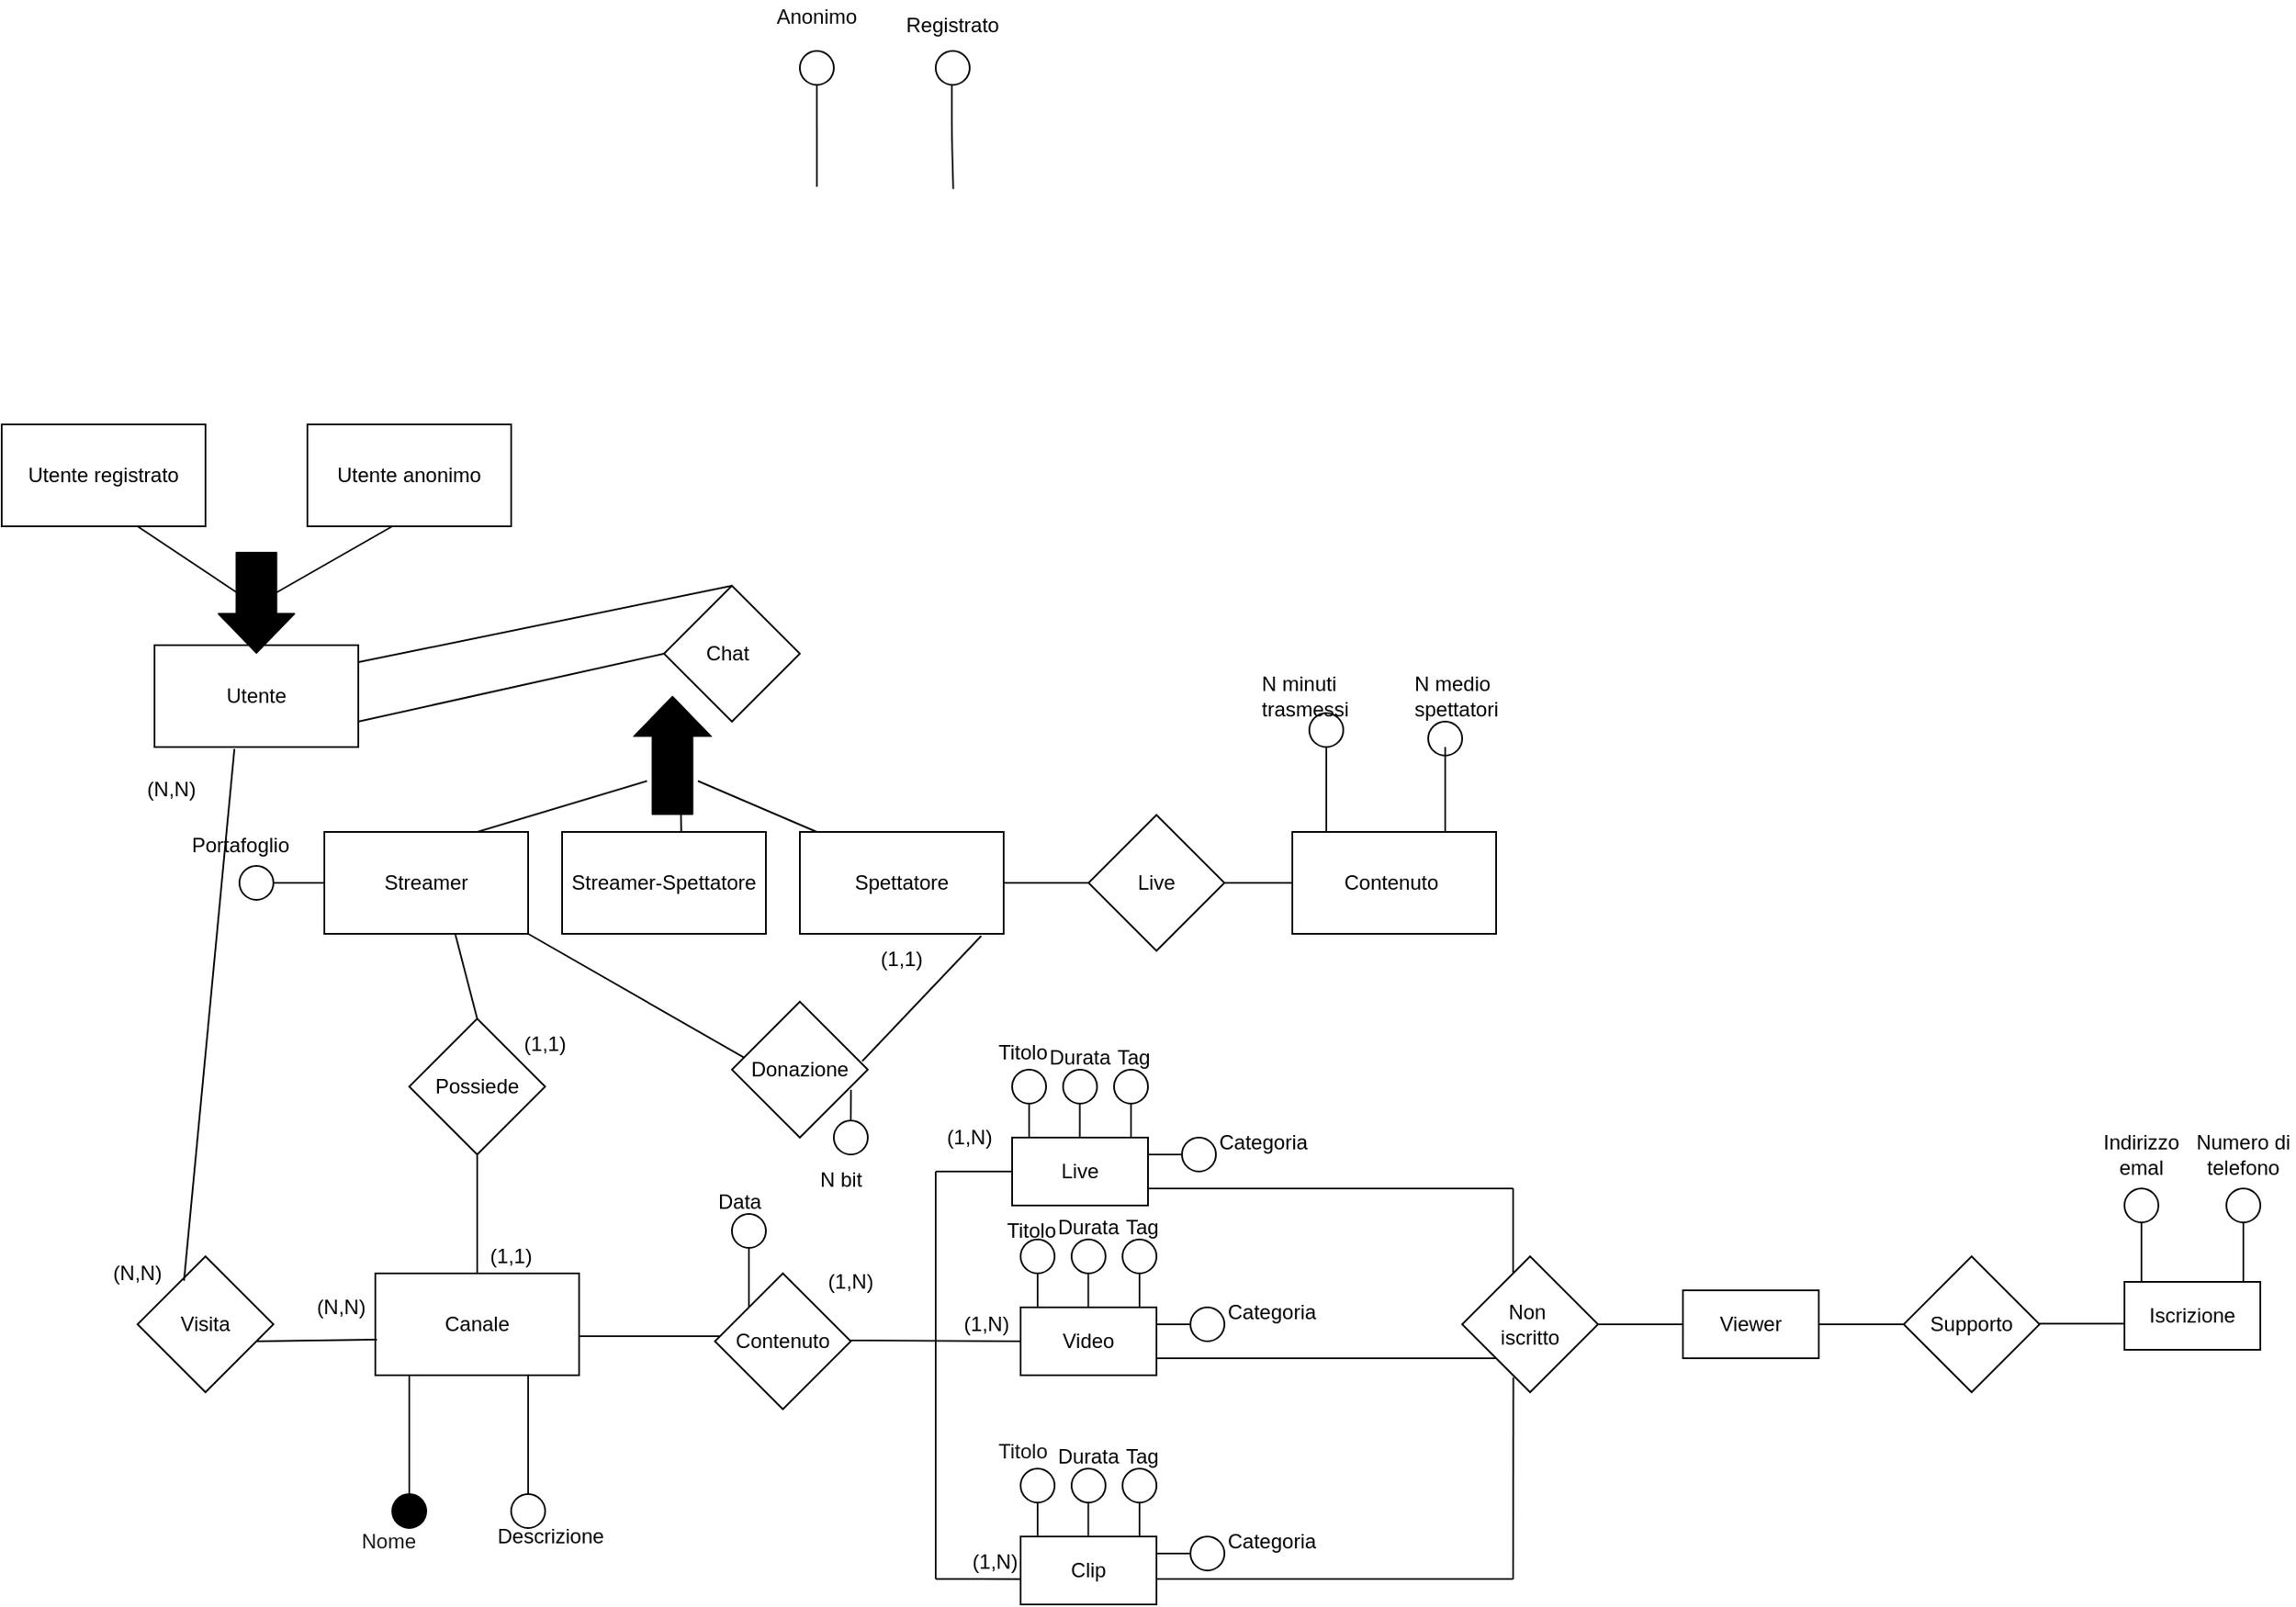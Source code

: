 <mxfile version="22.0.2" type="device">
  <diagram name="Page-1" id="MS3F0-jO2fXdgPo8Lo6S">
    <mxGraphModel dx="1390" dy="879" grid="1" gridSize="10" guides="1" tooltips="1" connect="1" arrows="1" fold="1" page="1" pageScale="1" pageWidth="850" pageHeight="1100" math="0" shadow="0">
      <root>
        <mxCell id="0" />
        <mxCell id="1" parent="0" />
        <mxCell id="3IenMItIxv0-lteJ33fJ-1" value="" style="rounded=0;whiteSpace=wrap;html=1;" parent="1" vertex="1">
          <mxGeometry x="130" y="450" width="120" height="60" as="geometry" />
        </mxCell>
        <mxCell id="3IenMItIxv0-lteJ33fJ-2" value="Utente" style="text;html=1;strokeColor=none;fillColor=none;align=center;verticalAlign=middle;whiteSpace=wrap;rounded=0;" parent="1" vertex="1">
          <mxGeometry x="160" y="465" width="60" height="30" as="geometry" />
        </mxCell>
        <mxCell id="3IenMItIxv0-lteJ33fJ-3" value="" style="shape=flexArrow;endArrow=classic;html=1;width=23.529;endSize=7.318;fillColor=#000000;strokeColor=#000000;" parent="1" edge="1">
          <mxGeometry width="50" height="50" relative="1" as="geometry">
            <mxPoint x="435" y="550" as="sourcePoint" />
            <mxPoint x="435" y="480" as="targetPoint" />
            <Array as="points">
              <mxPoint x="435" y="510" />
            </Array>
          </mxGeometry>
        </mxCell>
        <mxCell id="3IenMItIxv0-lteJ33fJ-4" value="Spettatore" style="rounded=0;whiteSpace=wrap;html=1;" parent="1" vertex="1">
          <mxGeometry x="510" y="560" width="120" height="60" as="geometry" />
        </mxCell>
        <mxCell id="3IenMItIxv0-lteJ33fJ-5" value="Streamer-Spettatore" style="rounded=0;whiteSpace=wrap;html=1;" parent="1" vertex="1">
          <mxGeometry x="370" y="560" width="120" height="60" as="geometry" />
        </mxCell>
        <mxCell id="3IenMItIxv0-lteJ33fJ-6" value="Streamer" style="rounded=0;whiteSpace=wrap;html=1;" parent="1" vertex="1">
          <mxGeometry x="230" y="560" width="120" height="60" as="geometry" />
        </mxCell>
        <mxCell id="3IenMItIxv0-lteJ33fJ-7" value="" style="endArrow=none;html=1;strokeColor=#0D0D0D;strokeWidth=1;" parent="1" edge="1">
          <mxGeometry width="50" height="50" relative="1" as="geometry">
            <mxPoint x="320" y="560" as="sourcePoint" />
            <mxPoint x="420" y="530" as="targetPoint" />
          </mxGeometry>
        </mxCell>
        <mxCell id="3IenMItIxv0-lteJ33fJ-8" value="" style="endArrow=none;html=1;strokeColor=#030303;strokeWidth=1;" parent="1" edge="1">
          <mxGeometry width="50" height="50" relative="1" as="geometry">
            <mxPoint x="520" y="560" as="sourcePoint" />
            <mxPoint x="450" y="530" as="targetPoint" />
            <Array as="points" />
          </mxGeometry>
        </mxCell>
        <mxCell id="3IenMItIxv0-lteJ33fJ-9" value="&lt;font color=&quot;#080808&quot;&gt;Anonimo&lt;/font&gt;" style="text;html=1;align=center;verticalAlign=middle;whiteSpace=wrap;rounded=0;" parent="1" vertex="1">
          <mxGeometry x="485" y="70" width="70" height="20" as="geometry" />
        </mxCell>
        <mxCell id="3IenMItIxv0-lteJ33fJ-10" value="" style="endArrow=none;html=1;fontColor=default;labelBackgroundColor=default;strokeColor=#121212;strokeWidth=1;exitX=0.836;exitY=0.022;exitDx=0;exitDy=0;exitPerimeter=0;" parent="1" edge="1">
          <mxGeometry width="50" height="50" relative="1" as="geometry">
            <mxPoint x="600.32" y="181.32" as="sourcePoint" />
            <mxPoint x="599.5" y="120" as="targetPoint" />
            <Array as="points">
              <mxPoint x="599.5" y="150" />
            </Array>
          </mxGeometry>
        </mxCell>
        <mxCell id="3IenMItIxv0-lteJ33fJ-11" value="&lt;font color=&quot;#000000&quot;&gt;Registrato&lt;/font&gt;" style="text;html=1;strokeColor=none;fillColor=none;align=center;verticalAlign=middle;whiteSpace=wrap;rounded=0;" parent="1" vertex="1">
          <mxGeometry x="570" y="70" width="60" height="30" as="geometry" />
        </mxCell>
        <mxCell id="3IenMItIxv0-lteJ33fJ-12" value="Canale&lt;br&gt;" style="rounded=0;whiteSpace=wrap;html=1;" parent="1" vertex="1">
          <mxGeometry x="260" y="820" width="120" height="60" as="geometry" />
        </mxCell>
        <mxCell id="3IenMItIxv0-lteJ33fJ-13" value="" style="rhombus;whiteSpace=wrap;html=1;" parent="1" vertex="1">
          <mxGeometry x="280" y="670" width="80" height="80" as="geometry" />
        </mxCell>
        <mxCell id="3IenMItIxv0-lteJ33fJ-14" value="" style="endArrow=none;html=1;entryX=0.642;entryY=1;entryDx=0;entryDy=0;strokeColor=#050505;strokeWidth=1;exitX=0.5;exitY=0;exitDx=0;exitDy=0;entryPerimeter=0;" parent="1" source="3IenMItIxv0-lteJ33fJ-13" target="3IenMItIxv0-lteJ33fJ-6" edge="1">
          <mxGeometry width="50" height="50" relative="1" as="geometry">
            <mxPoint x="320" y="670" as="sourcePoint" />
            <mxPoint x="360" y="630" as="targetPoint" />
          </mxGeometry>
        </mxCell>
        <mxCell id="3IenMItIxv0-lteJ33fJ-15" value="" style="endArrow=none;html=1;entryX=0.5;entryY=1;entryDx=0;entryDy=0;strokeColor=#080808;exitX=0.5;exitY=0;exitDx=0;exitDy=0;strokeWidth=1;" parent="1" source="3IenMItIxv0-lteJ33fJ-12" target="3IenMItIxv0-lteJ33fJ-13" edge="1">
          <mxGeometry width="50" height="50" relative="1" as="geometry">
            <mxPoint x="320" y="810" as="sourcePoint" />
            <mxPoint x="330" y="760" as="targetPoint" />
            <Array as="points" />
          </mxGeometry>
        </mxCell>
        <mxCell id="3IenMItIxv0-lteJ33fJ-16" value="Possiede" style="text;html=1;strokeColor=none;fillColor=none;align=center;verticalAlign=middle;whiteSpace=wrap;rounded=0;" parent="1" vertex="1">
          <mxGeometry x="290" y="695" width="60" height="30" as="geometry" />
        </mxCell>
        <mxCell id="3IenMItIxv0-lteJ33fJ-17" value="" style="endArrow=none;html=1;" parent="1" edge="1">
          <mxGeometry width="50" height="50" relative="1" as="geometry">
            <mxPoint x="270" y="940" as="sourcePoint" />
            <mxPoint x="270" y="940" as="targetPoint" />
          </mxGeometry>
        </mxCell>
        <mxCell id="3IenMItIxv0-lteJ33fJ-18" value="" style="endArrow=none;html=1;fontColor=default;labelBackgroundColor=default;strokeColor=#121212;strokeWidth=1;exitX=0.167;exitY=0;exitDx=0;exitDy=0;exitPerimeter=0;" parent="1" edge="1">
          <mxGeometry width="50" height="50" relative="1" as="geometry">
            <mxPoint x="520.04" y="180" as="sourcePoint" />
            <mxPoint x="520" y="120" as="targetPoint" />
            <Array as="points" />
          </mxGeometry>
        </mxCell>
        <mxCell id="3IenMItIxv0-lteJ33fJ-19" value="" style="ellipse;whiteSpace=wrap;html=1;aspect=fixed;fillColor=none;strokeColor=#000000;" parent="1" vertex="1">
          <mxGeometry x="510" y="100" width="20" height="20" as="geometry" />
        </mxCell>
        <mxCell id="3IenMItIxv0-lteJ33fJ-20" value="" style="ellipse;whiteSpace=wrap;html=1;aspect=fixed;fillColor=none;strokeColor=#000000;" parent="1" vertex="1">
          <mxGeometry x="590" y="100" width="20" height="20" as="geometry" />
        </mxCell>
        <mxCell id="3IenMItIxv0-lteJ33fJ-21" value="" style="endArrow=none;html=1;fontColor=default;labelBackgroundColor=default;strokeColor=#121212;strokeWidth=1;entryX=0;entryY=0.5;entryDx=0;entryDy=0;" parent="1" target="3IenMItIxv0-lteJ33fJ-6" edge="1">
          <mxGeometry width="50" height="50" relative="1" as="geometry">
            <mxPoint x="200" y="590" as="sourcePoint" />
            <mxPoint x="210" y="570" as="targetPoint" />
            <Array as="points" />
          </mxGeometry>
        </mxCell>
        <mxCell id="3IenMItIxv0-lteJ33fJ-22" value="" style="ellipse;whiteSpace=wrap;html=1;aspect=fixed;fillColor=none;strokeColor=#000000;" parent="1" vertex="1">
          <mxGeometry x="180" y="580" width="20" height="20" as="geometry" />
        </mxCell>
        <mxCell id="3IenMItIxv0-lteJ33fJ-23" value="&lt;font color=&quot;#000000&quot;&gt;Portafoglio&lt;br&gt;&lt;br&gt;&lt;/font&gt;" style="text;html=1;strokeColor=none;fillColor=none;align=left;verticalAlign=middle;whiteSpace=wrap;rounded=0;" parent="1" vertex="1">
          <mxGeometry x="150" y="560" width="60" height="30" as="geometry" />
        </mxCell>
        <mxCell id="3IenMItIxv0-lteJ33fJ-24" value="" style="endArrow=none;html=1;fontColor=default;labelBackgroundColor=default;strokeColor=#121212;strokeWidth=1;" parent="1" edge="1">
          <mxGeometry width="50" height="50" relative="1" as="geometry">
            <mxPoint x="280" y="950" as="sourcePoint" />
            <mxPoint x="280" y="880" as="targetPoint" />
            <Array as="points" />
          </mxGeometry>
        </mxCell>
        <mxCell id="3IenMItIxv0-lteJ33fJ-25" value="" style="endArrow=none;html=1;fontColor=default;labelBackgroundColor=default;strokeColor=#121212;strokeWidth=1;" parent="1" edge="1">
          <mxGeometry width="50" height="50" relative="1" as="geometry">
            <mxPoint x="350" y="950" as="sourcePoint" />
            <mxPoint x="350" y="880" as="targetPoint" />
            <Array as="points" />
          </mxGeometry>
        </mxCell>
        <mxCell id="3IenMItIxv0-lteJ33fJ-26" value="&lt;font color=&quot;#1a1a1a&quot;&gt;Nome&lt;br&gt;&lt;br&gt;&lt;/font&gt;" style="text;html=1;strokeColor=none;fillColor=none;align=left;verticalAlign=middle;whiteSpace=wrap;rounded=0;" parent="1" vertex="1">
          <mxGeometry x="250" y="970" width="60" height="30" as="geometry" />
        </mxCell>
        <mxCell id="3IenMItIxv0-lteJ33fJ-27" value="&lt;font color=&quot;#000000&quot;&gt;Descrizione&lt;/font&gt;" style="text;html=1;strokeColor=none;fillColor=none;align=left;verticalAlign=middle;whiteSpace=wrap;rounded=0;" parent="1" vertex="1">
          <mxGeometry x="330" y="960" width="60" height="30" as="geometry" />
        </mxCell>
        <mxCell id="3IenMItIxv0-lteJ33fJ-28" value="" style="ellipse;whiteSpace=wrap;html=1;aspect=fixed;fillColor=#000000;strokeColor=#000000;" parent="1" vertex="1">
          <mxGeometry x="270" y="950" width="20" height="20" as="geometry" />
        </mxCell>
        <mxCell id="3IenMItIxv0-lteJ33fJ-29" value="" style="endArrow=none;html=1;fontColor=default;labelBackgroundColor=default;strokeColor=#121212;strokeWidth=1;" parent="1" edge="1">
          <mxGeometry width="50" height="50" relative="1" as="geometry">
            <mxPoint x="470" y="857" as="sourcePoint" />
            <mxPoint x="380" y="857" as="targetPoint" />
            <Array as="points" />
          </mxGeometry>
        </mxCell>
        <mxCell id="3IenMItIxv0-lteJ33fJ-30" value="" style="rhombus;whiteSpace=wrap;html=1;" parent="1" vertex="1">
          <mxGeometry x="460" y="820" width="80" height="80" as="geometry" />
        </mxCell>
        <mxCell id="3IenMItIxv0-lteJ33fJ-31" value="Contenuto" style="text;html=1;strokeColor=none;fillColor=none;align=center;verticalAlign=middle;whiteSpace=wrap;rounded=0;" parent="1" vertex="1">
          <mxGeometry x="470" y="845" width="60" height="30" as="geometry" />
        </mxCell>
        <mxCell id="3IenMItIxv0-lteJ33fJ-32" value="" style="endArrow=none;html=1;fontColor=default;labelBackgroundColor=default;strokeColor=#121212;strokeWidth=1;entryX=0.5;entryY=1;entryDx=0;entryDy=0;" parent="1" target="3IenMItIxv0-lteJ33fJ-33" edge="1">
          <mxGeometry width="50" height="50" relative="1" as="geometry">
            <mxPoint x="480" y="840" as="sourcePoint" />
            <mxPoint x="480" y="800" as="targetPoint" />
            <Array as="points" />
          </mxGeometry>
        </mxCell>
        <mxCell id="3IenMItIxv0-lteJ33fJ-33" value="" style="ellipse;whiteSpace=wrap;html=1;aspect=fixed;fillColor=none;strokeColor=#000000;" parent="1" vertex="1">
          <mxGeometry x="470" y="785" width="20" height="20" as="geometry" />
        </mxCell>
        <mxCell id="3IenMItIxv0-lteJ33fJ-34" value="&lt;font color=&quot;#000000&quot;&gt;Data&lt;br&gt;&lt;br&gt;&lt;/font&gt;" style="text;html=1;strokeColor=none;fillColor=none;align=left;verticalAlign=middle;whiteSpace=wrap;rounded=0;" parent="1" vertex="1">
          <mxGeometry x="460" y="770" width="60" height="30" as="geometry" />
        </mxCell>
        <mxCell id="3IenMItIxv0-lteJ33fJ-35" value="" style="endArrow=none;html=1;strokeColor=#030303;strokeWidth=1;" parent="1" edge="1">
          <mxGeometry width="50" height="50" relative="1" as="geometry">
            <mxPoint x="690" y="590" as="sourcePoint" />
            <mxPoint x="630" y="590" as="targetPoint" />
            <Array as="points" />
          </mxGeometry>
        </mxCell>
        <mxCell id="3IenMItIxv0-lteJ33fJ-36" value="" style="rhombus;whiteSpace=wrap;html=1;" parent="1" vertex="1">
          <mxGeometry x="680" y="550" width="80" height="80" as="geometry" />
        </mxCell>
        <mxCell id="3IenMItIxv0-lteJ33fJ-37" value="Live" style="text;html=1;strokeColor=none;fillColor=none;align=center;verticalAlign=middle;whiteSpace=wrap;rounded=0;" parent="1" vertex="1">
          <mxGeometry x="690" y="575" width="60" height="30" as="geometry" />
        </mxCell>
        <mxCell id="3IenMItIxv0-lteJ33fJ-38" value="" style="endArrow=none;html=1;strokeColor=#030303;strokeWidth=1;" parent="1" edge="1">
          <mxGeometry width="50" height="50" relative="1" as="geometry">
            <mxPoint x="800" y="590" as="sourcePoint" />
            <mxPoint x="760" y="590" as="targetPoint" />
            <Array as="points" />
          </mxGeometry>
        </mxCell>
        <mxCell id="3IenMItIxv0-lteJ33fJ-39" value="Contenuto&amp;nbsp;" style="rounded=0;whiteSpace=wrap;html=1;" parent="1" vertex="1">
          <mxGeometry x="800" y="560" width="120" height="60" as="geometry" />
        </mxCell>
        <mxCell id="3IenMItIxv0-lteJ33fJ-40" value="" style="endArrow=none;html=1;strokeColor=#030303;strokeWidth=1;exitX=0.585;exitY=0.008;exitDx=0;exitDy=0;exitPerimeter=0;" parent="1" source="3IenMItIxv0-lteJ33fJ-5" edge="1">
          <mxGeometry width="50" height="50" relative="1" as="geometry">
            <mxPoint x="510" y="590" as="sourcePoint" />
            <mxPoint x="440" y="550" as="targetPoint" />
            <Array as="points" />
          </mxGeometry>
        </mxCell>
        <mxCell id="3IenMItIxv0-lteJ33fJ-41" value="" style="endArrow=none;html=1;fontColor=default;labelBackgroundColor=default;strokeColor=#121212;strokeWidth=2;" parent="1" source="3IenMItIxv0-lteJ33fJ-46" edge="1">
          <mxGeometry width="50" height="50" relative="1" as="geometry">
            <mxPoint x="820" y="560" as="sourcePoint" />
            <mxPoint x="820" y="500" as="targetPoint" />
            <Array as="points" />
          </mxGeometry>
        </mxCell>
        <mxCell id="3IenMItIxv0-lteJ33fJ-42" value="" style="endArrow=none;html=1;fontColor=default;labelBackgroundColor=default;strokeColor=#121212;strokeWidth=1;exitX=0.75;exitY=0;exitDx=0;exitDy=0;" parent="1" source="3IenMItIxv0-lteJ33fJ-39" edge="1">
          <mxGeometry width="50" height="50" relative="1" as="geometry">
            <mxPoint x="840" y="580" as="sourcePoint" />
            <mxPoint x="890" y="510" as="targetPoint" />
            <Array as="points" />
          </mxGeometry>
        </mxCell>
        <mxCell id="3IenMItIxv0-lteJ33fJ-43" value="&lt;font color=&quot;#000000&quot;&gt;N minuti&lt;br&gt;trasmessi&lt;br&gt;&lt;/font&gt;" style="text;html=1;strokeColor=none;fillColor=none;align=left;verticalAlign=middle;whiteSpace=wrap;rounded=0;" parent="1" vertex="1">
          <mxGeometry x="780" y="465" width="60" height="30" as="geometry" />
        </mxCell>
        <mxCell id="3IenMItIxv0-lteJ33fJ-44" value="&lt;font color=&quot;#000000&quot;&gt;N medio&lt;br&gt;spettatori&lt;br&gt;&lt;/font&gt;" style="text;html=1;strokeColor=none;fillColor=none;align=left;verticalAlign=middle;whiteSpace=wrap;rounded=0;" parent="1" vertex="1">
          <mxGeometry x="870" y="465" width="60" height="30" as="geometry" />
        </mxCell>
        <mxCell id="3IenMItIxv0-lteJ33fJ-45" value="" style="endArrow=none;html=1;fontColor=default;labelBackgroundColor=default;strokeColor=#121212;strokeWidth=1;" parent="1" target="3IenMItIxv0-lteJ33fJ-46" edge="1">
          <mxGeometry width="50" height="50" relative="1" as="geometry">
            <mxPoint x="820" y="560" as="sourcePoint" />
            <mxPoint x="820" y="500" as="targetPoint" />
            <Array as="points">
              <mxPoint x="820" y="530" />
            </Array>
          </mxGeometry>
        </mxCell>
        <mxCell id="3IenMItIxv0-lteJ33fJ-46" value="" style="ellipse;whiteSpace=wrap;html=1;aspect=fixed;fillColor=none;strokeColor=#000000;" parent="1" vertex="1">
          <mxGeometry x="810" y="490" width="20" height="20" as="geometry" />
        </mxCell>
        <mxCell id="3IenMItIxv0-lteJ33fJ-47" value="" style="ellipse;whiteSpace=wrap;html=1;aspect=fixed;fillColor=none;strokeColor=#000000;" parent="1" vertex="1">
          <mxGeometry x="880" y="495" width="20" height="20" as="geometry" />
        </mxCell>
        <mxCell id="3IenMItIxv0-lteJ33fJ-48" value="" style="ellipse;whiteSpace=wrap;html=1;aspect=fixed;fillColor=none;strokeColor=#000000;" parent="1" vertex="1">
          <mxGeometry x="340" y="950" width="20" height="20" as="geometry" />
        </mxCell>
        <mxCell id="3IenMItIxv0-lteJ33fJ-49" value="" style="endArrow=none;html=1;fontColor=default;labelBackgroundColor=default;strokeColor=#121212;strokeWidth=1;entryX=1.017;entryY=0.617;entryDx=0;entryDy=0;entryPerimeter=0;" parent="1" edge="1">
          <mxGeometry width="50" height="50" relative="1" as="geometry">
            <mxPoint x="640" y="860" as="sourcePoint" />
            <mxPoint x="540" y="859.5" as="targetPoint" />
            <Array as="points" />
          </mxGeometry>
        </mxCell>
        <mxCell id="3IenMItIxv0-lteJ33fJ-50" value="" style="endArrow=none;html=1;fontColor=default;labelBackgroundColor=default;strokeColor=#121212;strokeWidth=1;" parent="1" edge="1">
          <mxGeometry width="50" height="50" relative="1" as="geometry">
            <mxPoint x="590" y="760" as="sourcePoint" />
            <mxPoint x="590" y="1000" as="targetPoint" />
            <Array as="points" />
          </mxGeometry>
        </mxCell>
        <mxCell id="3IenMItIxv0-lteJ33fJ-51" value="" style="endArrow=none;html=1;fontColor=default;labelBackgroundColor=default;strokeColor=#121212;strokeWidth=1;" parent="1" edge="1">
          <mxGeometry width="50" height="50" relative="1" as="geometry">
            <mxPoint x="590" y="760" as="sourcePoint" />
            <mxPoint x="630" y="760" as="targetPoint" />
            <Array as="points">
              <mxPoint x="630" y="760" />
              <mxPoint x="640" y="760" />
            </Array>
          </mxGeometry>
        </mxCell>
        <mxCell id="3IenMItIxv0-lteJ33fJ-52" value="Live" style="rounded=0;whiteSpace=wrap;html=1;" parent="1" vertex="1">
          <mxGeometry x="635" y="740" width="80" height="40" as="geometry" />
        </mxCell>
        <mxCell id="3IenMItIxv0-lteJ33fJ-53" value="" style="endArrow=none;html=1;rounded=0;entryX=0.027;entryY=0.627;entryDx=0;entryDy=0;entryPerimeter=0;strokeColor=#000000;" parent="1" target="3IenMItIxv0-lteJ33fJ-79" edge="1">
          <mxGeometry width="50" height="50" relative="1" as="geometry">
            <mxPoint x="590" y="1000" as="sourcePoint" />
            <mxPoint x="635" y="1000" as="targetPoint" />
            <Array as="points">
              <mxPoint x="615" y="1000" />
            </Array>
          </mxGeometry>
        </mxCell>
        <mxCell id="3IenMItIxv0-lteJ33fJ-54" value="" style="endArrow=none;html=1;fontColor=default;labelBackgroundColor=default;strokeColor=#121212;strokeWidth=1;" parent="1" edge="1">
          <mxGeometry width="50" height="50" relative="1" as="geometry">
            <mxPoint x="645" y="740" as="sourcePoint" />
            <mxPoint x="645" y="720" as="targetPoint" />
            <Array as="points" />
          </mxGeometry>
        </mxCell>
        <mxCell id="3IenMItIxv0-lteJ33fJ-55" value="" style="endArrow=none;html=1;fontColor=default;labelBackgroundColor=default;strokeColor=#121212;strokeWidth=1;" parent="1" edge="1">
          <mxGeometry width="50" height="50" relative="1" as="geometry">
            <mxPoint x="674.83" y="740" as="sourcePoint" />
            <mxPoint x="674.83" y="720" as="targetPoint" />
            <Array as="points" />
          </mxGeometry>
        </mxCell>
        <mxCell id="3IenMItIxv0-lteJ33fJ-56" value="" style="ellipse;whiteSpace=wrap;html=1;aspect=fixed;fillColor=none;strokeColor=#000000;" parent="1" vertex="1">
          <mxGeometry x="635" y="700" width="20" height="20" as="geometry" />
        </mxCell>
        <mxCell id="3IenMItIxv0-lteJ33fJ-57" value="" style="ellipse;whiteSpace=wrap;html=1;aspect=fixed;fillColor=none;strokeColor=#000000;" parent="1" vertex="1">
          <mxGeometry x="665" y="700" width="20" height="20" as="geometry" />
        </mxCell>
        <mxCell id="3IenMItIxv0-lteJ33fJ-58" value="&lt;font color=&quot;#000000&quot;&gt;Titolo&lt;br&gt;&lt;/font&gt;" style="text;html=1;strokeColor=none;fillColor=none;align=left;verticalAlign=middle;whiteSpace=wrap;rounded=0;" parent="1" vertex="1">
          <mxGeometry x="625" y="680" width="30" height="20" as="geometry" />
        </mxCell>
        <mxCell id="3IenMItIxv0-lteJ33fJ-59" value="&lt;font color=&quot;#000000&quot;&gt;Durata&lt;br&gt;&lt;br&gt;&lt;/font&gt;" style="text;html=1;strokeColor=none;fillColor=none;align=left;verticalAlign=middle;whiteSpace=wrap;rounded=0;" parent="1" vertex="1">
          <mxGeometry x="655" y="700" width="30" as="geometry" />
        </mxCell>
        <mxCell id="3IenMItIxv0-lteJ33fJ-60" value="" style="endArrow=none;html=1;fontColor=default;labelBackgroundColor=default;strokeColor=#121212;strokeWidth=1;" parent="1" edge="1">
          <mxGeometry width="50" height="50" relative="1" as="geometry">
            <mxPoint x="705" y="740" as="sourcePoint" />
            <mxPoint x="705" y="720" as="targetPoint" />
            <Array as="points" />
          </mxGeometry>
        </mxCell>
        <mxCell id="3IenMItIxv0-lteJ33fJ-61" value="" style="ellipse;whiteSpace=wrap;html=1;aspect=fixed;fillColor=none;strokeColor=#000000;" parent="1" vertex="1">
          <mxGeometry x="695" y="700" width="20" height="20" as="geometry" />
        </mxCell>
        <mxCell id="3IenMItIxv0-lteJ33fJ-62" value="&lt;font color=&quot;#000000&quot;&gt;Tag&lt;br&gt;&lt;br&gt;&lt;/font&gt;" style="text;html=1;strokeColor=none;fillColor=none;align=left;verticalAlign=middle;whiteSpace=wrap;rounded=0;" parent="1" vertex="1">
          <mxGeometry x="695" y="700" width="10" as="geometry" />
        </mxCell>
        <mxCell id="3IenMItIxv0-lteJ33fJ-63" value="" style="ellipse;whiteSpace=wrap;html=1;aspect=fixed;fillColor=default;strokeColor=#000000;" parent="1" vertex="1">
          <mxGeometry x="735" y="740" width="20" height="20" as="geometry" />
        </mxCell>
        <mxCell id="3IenMItIxv0-lteJ33fJ-64" value="" style="endArrow=none;html=1;fontColor=default;labelBackgroundColor=default;strokeColor=#121212;strokeWidth=1;exitX=0;exitY=0.5;exitDx=0;exitDy=0;entryX=1;entryY=0.25;entryDx=0;entryDy=0;" parent="1" source="3IenMItIxv0-lteJ33fJ-63" target="3IenMItIxv0-lteJ33fJ-52" edge="1">
          <mxGeometry width="50" height="50" relative="1" as="geometry">
            <mxPoint x="724.83" y="755" as="sourcePoint" />
            <mxPoint x="724.83" y="735" as="targetPoint" />
            <Array as="points" />
          </mxGeometry>
        </mxCell>
        <mxCell id="3IenMItIxv0-lteJ33fJ-65" value="&lt;font color=&quot;#000000&quot;&gt;Categoria&lt;br&gt;&lt;br&gt;&lt;/font&gt;" style="text;html=1;strokeColor=none;fillColor=none;align=left;verticalAlign=middle;whiteSpace=wrap;rounded=0;" parent="1" vertex="1">
          <mxGeometry x="755" y="750" width="10" as="geometry" />
        </mxCell>
        <mxCell id="3IenMItIxv0-lteJ33fJ-66" value="Video" style="rounded=0;whiteSpace=wrap;html=1;" parent="1" vertex="1">
          <mxGeometry x="640" y="840" width="80" height="40" as="geometry" />
        </mxCell>
        <mxCell id="3IenMItIxv0-lteJ33fJ-67" value="" style="endArrow=none;html=1;fontColor=default;labelBackgroundColor=default;strokeColor=#121212;strokeWidth=1;" parent="1" edge="1">
          <mxGeometry width="50" height="50" relative="1" as="geometry">
            <mxPoint x="650" y="840" as="sourcePoint" />
            <mxPoint x="650" y="820" as="targetPoint" />
            <Array as="points" />
          </mxGeometry>
        </mxCell>
        <mxCell id="3IenMItIxv0-lteJ33fJ-68" value="" style="endArrow=none;html=1;fontColor=default;labelBackgroundColor=default;strokeColor=#121212;strokeWidth=1;" parent="1" edge="1">
          <mxGeometry width="50" height="50" relative="1" as="geometry">
            <mxPoint x="679.83" y="840" as="sourcePoint" />
            <mxPoint x="679.83" y="820" as="targetPoint" />
            <Array as="points" />
          </mxGeometry>
        </mxCell>
        <mxCell id="3IenMItIxv0-lteJ33fJ-69" value="" style="ellipse;whiteSpace=wrap;html=1;aspect=fixed;fillColor=none;strokeColor=#000000;" parent="1" vertex="1">
          <mxGeometry x="640" y="800" width="20" height="20" as="geometry" />
        </mxCell>
        <mxCell id="3IenMItIxv0-lteJ33fJ-70" value="" style="ellipse;whiteSpace=wrap;html=1;aspect=fixed;fillColor=none;strokeColor=#000000;" parent="1" vertex="1">
          <mxGeometry x="670" y="800" width="20" height="20" as="geometry" />
        </mxCell>
        <mxCell id="3IenMItIxv0-lteJ33fJ-71" value="&lt;font color=&quot;#000000&quot;&gt;Titolo&lt;br&gt;&lt;/font&gt;" style="text;html=1;strokeColor=none;fillColor=none;align=left;verticalAlign=middle;whiteSpace=wrap;rounded=0;" parent="1" vertex="1">
          <mxGeometry x="630" y="785" width="30" height="20" as="geometry" />
        </mxCell>
        <mxCell id="3IenMItIxv0-lteJ33fJ-72" value="&lt;font color=&quot;#000000&quot;&gt;Durata&lt;br&gt;&lt;br&gt;&lt;/font&gt;" style="text;html=1;strokeColor=none;fillColor=none;align=left;verticalAlign=middle;whiteSpace=wrap;rounded=0;" parent="1" vertex="1">
          <mxGeometry x="660" y="800" width="30" as="geometry" />
        </mxCell>
        <mxCell id="3IenMItIxv0-lteJ33fJ-73" value="" style="endArrow=none;html=1;fontColor=default;labelBackgroundColor=default;strokeColor=#121212;strokeWidth=1;" parent="1" edge="1">
          <mxGeometry width="50" height="50" relative="1" as="geometry">
            <mxPoint x="710" y="840" as="sourcePoint" />
            <mxPoint x="710" y="820" as="targetPoint" />
            <Array as="points" />
          </mxGeometry>
        </mxCell>
        <mxCell id="3IenMItIxv0-lteJ33fJ-74" value="" style="ellipse;whiteSpace=wrap;html=1;aspect=fixed;fillColor=none;strokeColor=#000000;" parent="1" vertex="1">
          <mxGeometry x="700" y="800" width="20" height="20" as="geometry" />
        </mxCell>
        <mxCell id="3IenMItIxv0-lteJ33fJ-75" value="&lt;font color=&quot;#000000&quot;&gt;Tag&lt;br&gt;&lt;br&gt;&lt;/font&gt;" style="text;html=1;strokeColor=none;fillColor=none;align=left;verticalAlign=middle;whiteSpace=wrap;rounded=0;" parent="1" vertex="1">
          <mxGeometry x="700" y="800" width="10" as="geometry" />
        </mxCell>
        <mxCell id="3IenMItIxv0-lteJ33fJ-76" value="" style="ellipse;whiteSpace=wrap;html=1;aspect=fixed;fillColor=none;strokeColor=#000000;" parent="1" vertex="1">
          <mxGeometry x="740" y="840" width="20" height="20" as="geometry" />
        </mxCell>
        <mxCell id="3IenMItIxv0-lteJ33fJ-77" value="" style="endArrow=none;html=1;fontColor=default;labelBackgroundColor=default;strokeColor=#121212;strokeWidth=1;exitX=0;exitY=0.5;exitDx=0;exitDy=0;entryX=1;entryY=0.25;entryDx=0;entryDy=0;" parent="1" source="3IenMItIxv0-lteJ33fJ-76" target="3IenMItIxv0-lteJ33fJ-66" edge="1">
          <mxGeometry width="50" height="50" relative="1" as="geometry">
            <mxPoint x="729.83" y="855" as="sourcePoint" />
            <mxPoint x="729.83" y="835" as="targetPoint" />
            <Array as="points" />
          </mxGeometry>
        </mxCell>
        <mxCell id="3IenMItIxv0-lteJ33fJ-78" value="&lt;font color=&quot;#000000&quot;&gt;Categoria&lt;br&gt;&lt;br&gt;&lt;/font&gt;" style="text;html=1;strokeColor=none;fillColor=none;align=left;verticalAlign=middle;whiteSpace=wrap;rounded=0;" parent="1" vertex="1">
          <mxGeometry x="760" y="850" width="10" as="geometry" />
        </mxCell>
        <mxCell id="3IenMItIxv0-lteJ33fJ-79" value="Clip" style="rounded=0;whiteSpace=wrap;html=1;" parent="1" vertex="1">
          <mxGeometry x="640" y="975" width="80" height="40" as="geometry" />
        </mxCell>
        <mxCell id="3IenMItIxv0-lteJ33fJ-80" value="" style="endArrow=none;html=1;fontColor=default;labelBackgroundColor=default;strokeColor=#121212;strokeWidth=1;" parent="1" edge="1">
          <mxGeometry width="50" height="50" relative="1" as="geometry">
            <mxPoint x="650" y="975" as="sourcePoint" />
            <mxPoint x="650" y="955" as="targetPoint" />
            <Array as="points" />
          </mxGeometry>
        </mxCell>
        <mxCell id="3IenMItIxv0-lteJ33fJ-81" value="" style="endArrow=none;html=1;fontColor=default;labelBackgroundColor=default;strokeColor=#121212;strokeWidth=1;" parent="1" edge="1">
          <mxGeometry width="50" height="50" relative="1" as="geometry">
            <mxPoint x="679.83" y="975" as="sourcePoint" />
            <mxPoint x="679.83" y="955" as="targetPoint" />
            <Array as="points" />
          </mxGeometry>
        </mxCell>
        <mxCell id="3IenMItIxv0-lteJ33fJ-82" value="" style="ellipse;whiteSpace=wrap;html=1;aspect=fixed;fillColor=none;strokeColor=#000000;" parent="1" vertex="1">
          <mxGeometry x="640" y="935" width="20" height="20" as="geometry" />
        </mxCell>
        <mxCell id="3IenMItIxv0-lteJ33fJ-83" value="" style="ellipse;whiteSpace=wrap;html=1;aspect=fixed;fillColor=none;strokeColor=#000000;" parent="1" vertex="1">
          <mxGeometry x="670" y="935" width="20" height="20" as="geometry" />
        </mxCell>
        <mxCell id="3IenMItIxv0-lteJ33fJ-84" value="&lt;font color=&quot;#000000&quot;&gt;Durata&lt;br&gt;&lt;br&gt;&lt;/font&gt;" style="text;html=1;strokeColor=none;fillColor=none;align=left;verticalAlign=middle;whiteSpace=wrap;rounded=0;" parent="1" vertex="1">
          <mxGeometry x="660" y="935" width="30" as="geometry" />
        </mxCell>
        <mxCell id="3IenMItIxv0-lteJ33fJ-85" value="" style="endArrow=none;html=1;fontColor=default;labelBackgroundColor=default;strokeColor=#121212;strokeWidth=1;" parent="1" edge="1">
          <mxGeometry width="50" height="50" relative="1" as="geometry">
            <mxPoint x="710" y="975" as="sourcePoint" />
            <mxPoint x="710" y="955" as="targetPoint" />
            <Array as="points" />
          </mxGeometry>
        </mxCell>
        <mxCell id="3IenMItIxv0-lteJ33fJ-86" value="" style="ellipse;whiteSpace=wrap;html=1;aspect=fixed;fillColor=none;strokeColor=#000000;" parent="1" vertex="1">
          <mxGeometry x="700" y="935" width="20" height="20" as="geometry" />
        </mxCell>
        <mxCell id="3IenMItIxv0-lteJ33fJ-87" value="&lt;font color=&quot;#000000&quot;&gt;Tag&lt;br&gt;&lt;br&gt;&lt;/font&gt;" style="text;html=1;strokeColor=none;fillColor=none;align=left;verticalAlign=middle;whiteSpace=wrap;rounded=0;" parent="1" vertex="1">
          <mxGeometry x="700" y="935" width="10" as="geometry" />
        </mxCell>
        <mxCell id="3IenMItIxv0-lteJ33fJ-88" value="" style="ellipse;whiteSpace=wrap;html=1;aspect=fixed;fillColor=none;strokeColor=#000000;" parent="1" vertex="1">
          <mxGeometry x="740" y="975" width="20" height="20" as="geometry" />
        </mxCell>
        <mxCell id="3IenMItIxv0-lteJ33fJ-89" value="" style="endArrow=none;html=1;fontColor=default;labelBackgroundColor=default;strokeColor=#121212;strokeWidth=1;exitX=0;exitY=0.5;exitDx=0;exitDy=0;entryX=1;entryY=0.25;entryDx=0;entryDy=0;" parent="1" source="3IenMItIxv0-lteJ33fJ-88" target="3IenMItIxv0-lteJ33fJ-79" edge="1">
          <mxGeometry width="50" height="50" relative="1" as="geometry">
            <mxPoint x="729.83" y="990" as="sourcePoint" />
            <mxPoint x="729.83" y="970" as="targetPoint" />
            <Array as="points" />
          </mxGeometry>
        </mxCell>
        <mxCell id="3IenMItIxv0-lteJ33fJ-90" value="&lt;font color=&quot;#000000&quot;&gt;Categoria&lt;br&gt;&lt;br&gt;&lt;/font&gt;" style="text;html=1;strokeColor=none;fillColor=none;align=left;verticalAlign=middle;whiteSpace=wrap;rounded=0;" parent="1" vertex="1">
          <mxGeometry x="760" y="985" width="10" as="geometry" />
        </mxCell>
        <mxCell id="3IenMItIxv0-lteJ33fJ-91" value="&lt;font color=&quot;#121212&quot;&gt;Titolo&lt;/font&gt;&lt;font color=&quot;#000000&quot;&gt;&lt;br&gt;&lt;/font&gt;" style="text;html=1;strokeColor=none;fillColor=none;align=left;verticalAlign=middle;whiteSpace=wrap;rounded=0;" parent="1" vertex="1">
          <mxGeometry x="625" y="915" width="30" height="20" as="geometry" />
        </mxCell>
        <mxCell id="3IenMItIxv0-lteJ33fJ-92" value="" style="rhombus;whiteSpace=wrap;html=1;" parent="1" vertex="1">
          <mxGeometry x="470" y="660" width="80" height="80" as="geometry" />
        </mxCell>
        <mxCell id="3IenMItIxv0-lteJ33fJ-93" value="Donazione" style="text;html=1;strokeColor=none;fillColor=none;align=center;verticalAlign=middle;whiteSpace=wrap;rounded=0;" parent="1" vertex="1">
          <mxGeometry x="480" y="685" width="60" height="30" as="geometry" />
        </mxCell>
        <mxCell id="3IenMItIxv0-lteJ33fJ-94" value="" style="endArrow=none;html=1;rounded=0;exitX=-0.05;exitY=0.262;exitDx=0;exitDy=0;exitPerimeter=0;entryX=1;entryY=1;entryDx=0;entryDy=0;" parent="1" source="3IenMItIxv0-lteJ33fJ-93" target="3IenMItIxv0-lteJ33fJ-6" edge="1">
          <mxGeometry width="50" height="50" relative="1" as="geometry">
            <mxPoint x="350" y="710" as="sourcePoint" />
            <mxPoint x="400" y="660" as="targetPoint" />
          </mxGeometry>
        </mxCell>
        <mxCell id="3IenMItIxv0-lteJ33fJ-95" value="" style="endArrow=none;html=1;rounded=0;entryX=0.89;entryY=1.021;entryDx=0;entryDy=0;exitX=0.946;exitY=0.063;exitDx=0;exitDy=0;exitPerimeter=0;entryPerimeter=0;" parent="1" target="3IenMItIxv0-lteJ33fJ-4" edge="1">
          <mxGeometry width="50" height="50" relative="1" as="geometry">
            <mxPoint x="546.76" y="695" as="sourcePoint" />
            <mxPoint x="610" y="628.11" as="targetPoint" />
          </mxGeometry>
        </mxCell>
        <mxCell id="3IenMItIxv0-lteJ33fJ-96" value="" style="endArrow=none;html=1;fontColor=default;labelBackgroundColor=default;strokeColor=#121212;strokeWidth=1;exitX=1.002;exitY=0.895;exitDx=0;exitDy=0;exitPerimeter=0;" parent="1" source="3IenMItIxv0-lteJ33fJ-93" edge="1">
          <mxGeometry width="50" height="50" relative="1" as="geometry">
            <mxPoint x="540" y="795" as="sourcePoint" />
            <mxPoint x="540" y="730" as="targetPoint" />
            <Array as="points" />
          </mxGeometry>
        </mxCell>
        <mxCell id="3IenMItIxv0-lteJ33fJ-97" value="" style="ellipse;whiteSpace=wrap;html=1;aspect=fixed;fillColor=none;strokeColor=#000000;" parent="1" vertex="1">
          <mxGeometry x="530" y="730" width="20" height="20" as="geometry" />
        </mxCell>
        <mxCell id="3IenMItIxv0-lteJ33fJ-98" value="&lt;font color=&quot;#000000&quot;&gt;N bit&lt;br&gt;&lt;/font&gt;" style="text;html=1;strokeColor=none;fillColor=none;align=left;verticalAlign=middle;whiteSpace=wrap;rounded=0;" parent="1" vertex="1">
          <mxGeometry x="520" y="750" width="60" height="30" as="geometry" />
        </mxCell>
        <mxCell id="3IenMItIxv0-lteJ33fJ-99" value="" style="rhombus;whiteSpace=wrap;html=1;" parent="1" vertex="1">
          <mxGeometry x="900" y="810" width="80" height="80" as="geometry" />
        </mxCell>
        <mxCell id="3IenMItIxv0-lteJ33fJ-100" value="Non&amp;nbsp;&lt;br&gt;iscritto" style="text;html=1;strokeColor=none;fillColor=none;align=center;verticalAlign=middle;whiteSpace=wrap;rounded=0;" parent="1" vertex="1">
          <mxGeometry x="910" y="835" width="60" height="30" as="geometry" />
        </mxCell>
        <mxCell id="3IenMItIxv0-lteJ33fJ-101" value="" style="endArrow=none;html=1;fontColor=default;labelBackgroundColor=default;strokeColor=#121212;strokeWidth=1;exitX=0;exitY=1;exitDx=0;exitDy=0;entryX=1;entryY=0.75;entryDx=0;entryDy=0;" parent="1" source="3IenMItIxv0-lteJ33fJ-99" target="3IenMItIxv0-lteJ33fJ-66" edge="1">
          <mxGeometry width="50" height="50" relative="1" as="geometry">
            <mxPoint x="810" y="874.17" as="sourcePoint" />
            <mxPoint x="720" y="874.17" as="targetPoint" />
            <Array as="points" />
          </mxGeometry>
        </mxCell>
        <mxCell id="3IenMItIxv0-lteJ33fJ-102" value="" style="endArrow=none;html=1;fontColor=default;labelBackgroundColor=default;strokeColor=#121212;strokeWidth=1;entryX=1;entryY=0.75;entryDx=0;entryDy=0;" parent="1" target="3IenMItIxv0-lteJ33fJ-52" edge="1">
          <mxGeometry width="50" height="50" relative="1" as="geometry">
            <mxPoint x="930" y="770" as="sourcePoint" />
            <mxPoint x="720" y="770" as="targetPoint" />
            <Array as="points" />
          </mxGeometry>
        </mxCell>
        <mxCell id="3IenMItIxv0-lteJ33fJ-103" value="" style="endArrow=none;html=1;fontColor=default;labelBackgroundColor=default;strokeColor=#121212;strokeWidth=1;" parent="1" edge="1">
          <mxGeometry width="50" height="50" relative="1" as="geometry">
            <mxPoint x="930" y="1000" as="sourcePoint" />
            <mxPoint x="720" y="1000" as="targetPoint" />
            <Array as="points" />
          </mxGeometry>
        </mxCell>
        <mxCell id="3IenMItIxv0-lteJ33fJ-104" value="" style="endArrow=none;html=1;fontColor=default;labelBackgroundColor=default;strokeColor=#121212;strokeWidth=1;" parent="1" edge="1">
          <mxGeometry width="50" height="50" relative="1" as="geometry">
            <mxPoint x="930" y="820" as="sourcePoint" />
            <mxPoint x="930" y="770" as="targetPoint" />
            <Array as="points" />
          </mxGeometry>
        </mxCell>
        <mxCell id="3IenMItIxv0-lteJ33fJ-105" value="" style="endArrow=none;html=1;fontColor=default;labelBackgroundColor=default;strokeColor=#121212;strokeWidth=1;exitX=0.75;exitY=0;exitDx=0;exitDy=0;entryX=0.377;entryY=0.89;entryDx=0;entryDy=0;entryPerimeter=0;" parent="1" target="3IenMItIxv0-lteJ33fJ-99" edge="1">
          <mxGeometry width="50" height="50" relative="1" as="geometry">
            <mxPoint x="930" y="1000" as="sourcePoint" />
            <mxPoint x="930" y="950" as="targetPoint" />
            <Array as="points" />
          </mxGeometry>
        </mxCell>
        <mxCell id="3IenMItIxv0-lteJ33fJ-106" value="" style="endArrow=none;html=1;fontColor=default;labelBackgroundColor=default;strokeColor=#121212;strokeWidth=1;" parent="1" edge="1">
          <mxGeometry width="50" height="50" relative="1" as="geometry">
            <mxPoint x="1040" y="850" as="sourcePoint" />
            <mxPoint x="980" y="850" as="targetPoint" />
            <Array as="points" />
          </mxGeometry>
        </mxCell>
        <mxCell id="3IenMItIxv0-lteJ33fJ-107" value="Viewer" style="rounded=0;whiteSpace=wrap;html=1;" parent="1" vertex="1">
          <mxGeometry x="1030" y="830" width="80" height="40" as="geometry" />
        </mxCell>
        <mxCell id="3IenMItIxv0-lteJ33fJ-108" value="" style="rhombus;whiteSpace=wrap;html=1;" parent="1" vertex="1">
          <mxGeometry x="1160" y="810" width="80" height="80" as="geometry" />
        </mxCell>
        <mxCell id="3IenMItIxv0-lteJ33fJ-109" value="Supporto" style="text;html=1;strokeColor=none;fillColor=none;align=center;verticalAlign=middle;whiteSpace=wrap;rounded=0;" parent="1" vertex="1">
          <mxGeometry x="1170" y="835" width="60" height="30" as="geometry" />
        </mxCell>
        <mxCell id="3IenMItIxv0-lteJ33fJ-110" value="" style="endArrow=none;html=1;strokeColor=#030303;strokeWidth=1;exitX=0;exitY=0.5;exitDx=0;exitDy=0;" parent="1" source="3IenMItIxv0-lteJ33fJ-108" edge="1">
          <mxGeometry width="50" height="50" relative="1" as="geometry">
            <mxPoint x="1150" y="850" as="sourcePoint" />
            <mxPoint x="1110" y="850" as="targetPoint" />
            <Array as="points" />
          </mxGeometry>
        </mxCell>
        <mxCell id="3IenMItIxv0-lteJ33fJ-111" value="" style="endArrow=none;html=1;strokeColor=#030303;strokeWidth=1;exitX=0;exitY=0.5;exitDx=0;exitDy=0;" parent="1" edge="1">
          <mxGeometry width="50" height="50" relative="1" as="geometry">
            <mxPoint x="1290" y="849.58" as="sourcePoint" />
            <mxPoint x="1240" y="849.58" as="targetPoint" />
            <Array as="points" />
          </mxGeometry>
        </mxCell>
        <mxCell id="3IenMItIxv0-lteJ33fJ-112" value="Iscrizione" style="rounded=0;whiteSpace=wrap;html=1;" parent="1" vertex="1">
          <mxGeometry x="1290" y="825" width="80" height="40" as="geometry" />
        </mxCell>
        <mxCell id="3IenMItIxv0-lteJ33fJ-113" value="" style="rhombus;whiteSpace=wrap;html=1;" parent="1" vertex="1">
          <mxGeometry x="430" y="415" width="80" height="80" as="geometry" />
        </mxCell>
        <mxCell id="3IenMItIxv0-lteJ33fJ-114" value="Chat" style="text;html=1;strokeColor=none;fillColor=none;align=center;verticalAlign=middle;whiteSpace=wrap;rounded=0;" parent="1" vertex="1">
          <mxGeometry x="440" y="440" width="55" height="30" as="geometry" />
        </mxCell>
        <mxCell id="3IenMItIxv0-lteJ33fJ-115" value="" style="endArrow=none;html=1;strokeColor=#030303;strokeWidth=1;exitX=0;exitY=0.5;exitDx=0;exitDy=0;entryX=1;entryY=0.75;entryDx=0;entryDy=0;" parent="1" source="3IenMItIxv0-lteJ33fJ-113" edge="1" target="3IenMItIxv0-lteJ33fJ-1">
          <mxGeometry width="50" height="50" relative="1" as="geometry">
            <mxPoint x="570" y="470" as="sourcePoint" />
            <mxPoint x="500" y="440" as="targetPoint" />
            <Array as="points" />
          </mxGeometry>
        </mxCell>
        <mxCell id="3IenMItIxv0-lteJ33fJ-117" value="" style="endArrow=none;html=1;fontColor=default;labelBackgroundColor=default;strokeColor=#121212;strokeWidth=1;" parent="1" edge="1">
          <mxGeometry width="50" height="50" relative="1" as="geometry">
            <mxPoint x="1300" y="790" as="sourcePoint" />
            <mxPoint x="1300" y="825" as="targetPoint" />
            <Array as="points">
              <mxPoint x="1300" y="800" />
            </Array>
          </mxGeometry>
        </mxCell>
        <mxCell id="3IenMItIxv0-lteJ33fJ-118" value="" style="ellipse;whiteSpace=wrap;html=1;aspect=fixed;" parent="1" vertex="1">
          <mxGeometry x="1290" y="770" width="20" height="20" as="geometry" />
        </mxCell>
        <mxCell id="3IenMItIxv0-lteJ33fJ-119" value="&lt;font color=&quot;#000000&quot;&gt;Indirizzo emal&lt;br&gt;&lt;/font&gt;" style="text;html=1;strokeColor=none;fillColor=none;align=center;verticalAlign=middle;whiteSpace=wrap;rounded=0;" parent="1" vertex="1">
          <mxGeometry x="1270" y="735" width="60" height="30" as="geometry" />
        </mxCell>
        <mxCell id="3IenMItIxv0-lteJ33fJ-120" value="" style="endArrow=none;html=1;fontColor=default;labelBackgroundColor=default;strokeColor=#121212;strokeWidth=1;" parent="1" edge="1">
          <mxGeometry width="50" height="50" relative="1" as="geometry">
            <mxPoint x="1360" y="790" as="sourcePoint" />
            <mxPoint x="1360" y="825" as="targetPoint" />
            <Array as="points" />
          </mxGeometry>
        </mxCell>
        <mxCell id="3IenMItIxv0-lteJ33fJ-121" value="" style="ellipse;whiteSpace=wrap;html=1;aspect=fixed;" parent="1" vertex="1">
          <mxGeometry x="1350" y="770" width="20" height="20" as="geometry" />
        </mxCell>
        <mxCell id="3IenMItIxv0-lteJ33fJ-122" value="&lt;font color=&quot;#000000&quot;&gt;Numero di telefono&lt;br&gt;&lt;/font&gt;" style="text;html=1;strokeColor=none;fillColor=none;align=center;verticalAlign=middle;whiteSpace=wrap;rounded=0;" parent="1" vertex="1">
          <mxGeometry x="1330" y="735" width="60" height="30" as="geometry" />
        </mxCell>
        <mxCell id="3IenMItIxv0-lteJ33fJ-123" value="Utente anonimo" style="rounded=0;whiteSpace=wrap;html=1;" parent="1" vertex="1">
          <mxGeometry x="220" y="320" width="120" height="60" as="geometry" />
        </mxCell>
        <mxCell id="3IenMItIxv0-lteJ33fJ-125" value="Utente registrato" style="rounded=0;whiteSpace=wrap;html=1;" parent="1" vertex="1">
          <mxGeometry x="40" y="320" width="120" height="60" as="geometry" />
        </mxCell>
        <mxCell id="3IenMItIxv0-lteJ33fJ-126" value="" style="shape=flexArrow;endArrow=classic;html=1;width=23.529;endSize=7.318;fillColor=#000000;strokeColor=#000000;" parent="1" edge="1">
          <mxGeometry width="50" height="50" relative="1" as="geometry">
            <mxPoint x="190" y="395" as="sourcePoint" />
            <mxPoint x="190" y="455" as="targetPoint" />
            <Array as="points" />
          </mxGeometry>
        </mxCell>
        <mxCell id="3IenMItIxv0-lteJ33fJ-129" value="" style="rhombus;whiteSpace=wrap;html=1;" parent="1" vertex="1">
          <mxGeometry x="120" y="810" width="80" height="80" as="geometry" />
        </mxCell>
        <mxCell id="3IenMItIxv0-lteJ33fJ-130" value="Visita" style="text;html=1;strokeColor=none;fillColor=none;align=center;verticalAlign=middle;whiteSpace=wrap;rounded=0;" parent="1" vertex="1">
          <mxGeometry x="130" y="835" width="60" height="30" as="geometry" />
        </mxCell>
        <mxCell id="3IenMItIxv0-lteJ33fJ-134" style="edgeStyle=orthogonalEdgeStyle;rounded=0;orthogonalLoop=1;jettySize=auto;html=1;exitX=0.5;exitY=1;exitDx=0;exitDy=0;" parent="1" source="3IenMItIxv0-lteJ33fJ-19" target="3IenMItIxv0-lteJ33fJ-19" edge="1">
          <mxGeometry relative="1" as="geometry" />
        </mxCell>
        <mxCell id="3IenMItIxv0-lteJ33fJ-137" value="" style="endArrow=none;html=1;rounded=0;entryX=0.392;entryY=1.017;entryDx=0;entryDy=0;entryPerimeter=0;exitX=0.342;exitY=0.179;exitDx=0;exitDy=0;exitPerimeter=0;" parent="1" source="3IenMItIxv0-lteJ33fJ-129" target="3IenMItIxv0-lteJ33fJ-1" edge="1">
          <mxGeometry width="50" height="50" relative="1" as="geometry">
            <mxPoint x="270" y="770" as="sourcePoint" />
            <mxPoint x="320" y="720" as="targetPoint" />
          </mxGeometry>
        </mxCell>
        <mxCell id="3IenMItIxv0-lteJ33fJ-138" value="" style="endArrow=none;html=1;rounded=0;entryX=0.392;entryY=1.017;entryDx=0;entryDy=0;entryPerimeter=0;exitX=0.008;exitY=0.65;exitDx=0;exitDy=0;exitPerimeter=0;" parent="1" source="3IenMItIxv0-lteJ33fJ-12" edge="1">
          <mxGeometry width="50" height="50" relative="1" as="geometry">
            <mxPoint x="154" y="1173" as="sourcePoint" />
            <mxPoint x="190" y="860" as="targetPoint" />
          </mxGeometry>
        </mxCell>
        <mxCell id="3IenMItIxv0-lteJ33fJ-139" value="(1,1)" style="text;html=1;strokeColor=none;fillColor=none;align=center;verticalAlign=middle;whiteSpace=wrap;rounded=0;" parent="1" vertex="1">
          <mxGeometry x="540" y="620" width="60" height="30" as="geometry" />
        </mxCell>
        <mxCell id="3IenMItIxv0-lteJ33fJ-140" value="(1,1)" style="text;html=1;strokeColor=none;fillColor=none;align=center;verticalAlign=middle;whiteSpace=wrap;rounded=0;" parent="1" vertex="1">
          <mxGeometry x="330" y="670" width="60" height="30" as="geometry" />
        </mxCell>
        <mxCell id="3IenMItIxv0-lteJ33fJ-141" value="(1,1)" style="text;html=1;strokeColor=none;fillColor=none;align=center;verticalAlign=middle;whiteSpace=wrap;rounded=0;" parent="1" vertex="1">
          <mxGeometry x="310" y="795" width="60" height="30" as="geometry" />
        </mxCell>
        <mxCell id="3IenMItIxv0-lteJ33fJ-142" value="(N,N)" style="text;html=1;strokeColor=none;fillColor=none;align=center;verticalAlign=middle;whiteSpace=wrap;rounded=0;" parent="1" vertex="1">
          <mxGeometry x="110" y="520" width="60" height="30" as="geometry" />
        </mxCell>
        <mxCell id="3IenMItIxv0-lteJ33fJ-143" value="(N,N)" style="text;html=1;strokeColor=none;fillColor=none;align=center;verticalAlign=middle;whiteSpace=wrap;rounded=0;" parent="1" vertex="1">
          <mxGeometry x="90" y="805" width="60" height="30" as="geometry" />
        </mxCell>
        <mxCell id="3IenMItIxv0-lteJ33fJ-144" value="(N,N)" style="text;html=1;strokeColor=none;fillColor=none;align=center;verticalAlign=middle;whiteSpace=wrap;rounded=0;" parent="1" vertex="1">
          <mxGeometry x="210" y="825" width="60" height="30" as="geometry" />
        </mxCell>
        <mxCell id="3IenMItIxv0-lteJ33fJ-145" value="(1,N)" style="text;html=1;strokeColor=none;fillColor=none;align=center;verticalAlign=middle;whiteSpace=wrap;rounded=0;" parent="1" vertex="1">
          <mxGeometry x="510" y="810" width="60" height="30" as="geometry" />
        </mxCell>
        <mxCell id="3IenMItIxv0-lteJ33fJ-147" value="(1,N)" style="text;html=1;strokeColor=none;fillColor=none;align=center;verticalAlign=middle;whiteSpace=wrap;rounded=0;" parent="1" vertex="1">
          <mxGeometry x="580" y="725" width="60" height="30" as="geometry" />
        </mxCell>
        <mxCell id="3IenMItIxv0-lteJ33fJ-148" value="(1,N)" style="text;html=1;strokeColor=none;fillColor=none;align=center;verticalAlign=middle;whiteSpace=wrap;rounded=0;" parent="1" vertex="1">
          <mxGeometry x="590" y="835" width="60" height="30" as="geometry" />
        </mxCell>
        <mxCell id="3IenMItIxv0-lteJ33fJ-149" value="(1,N)" style="text;html=1;strokeColor=none;fillColor=none;align=center;verticalAlign=middle;whiteSpace=wrap;rounded=0;" parent="1" vertex="1">
          <mxGeometry x="595" y="975" width="60" height="30" as="geometry" />
        </mxCell>
        <mxCell id="k16Zl3Masq2ums32kQD--1" value="" style="endArrow=none;html=1;rounded=0;" edge="1" parent="1">
          <mxGeometry width="50" height="50" relative="1" as="geometry">
            <mxPoint x="200" y="420" as="sourcePoint" />
            <mxPoint x="270" y="380" as="targetPoint" />
          </mxGeometry>
        </mxCell>
        <mxCell id="k16Zl3Masq2ums32kQD--2" value="" style="endArrow=none;html=1;rounded=0;" edge="1" parent="1">
          <mxGeometry width="50" height="50" relative="1" as="geometry">
            <mxPoint x="180" y="420" as="sourcePoint" />
            <mxPoint x="120" y="380" as="targetPoint" />
          </mxGeometry>
        </mxCell>
        <mxCell id="k16Zl3Masq2ums32kQD--15" value="" style="endArrow=none;html=1;rounded=0;entryX=0.5;entryY=0;entryDx=0;entryDy=0;" edge="1" parent="1" target="3IenMItIxv0-lteJ33fJ-113">
          <mxGeometry width="50" height="50" relative="1" as="geometry">
            <mxPoint x="250" y="460" as="sourcePoint" />
            <mxPoint x="300" y="410" as="targetPoint" />
          </mxGeometry>
        </mxCell>
      </root>
    </mxGraphModel>
  </diagram>
</mxfile>
